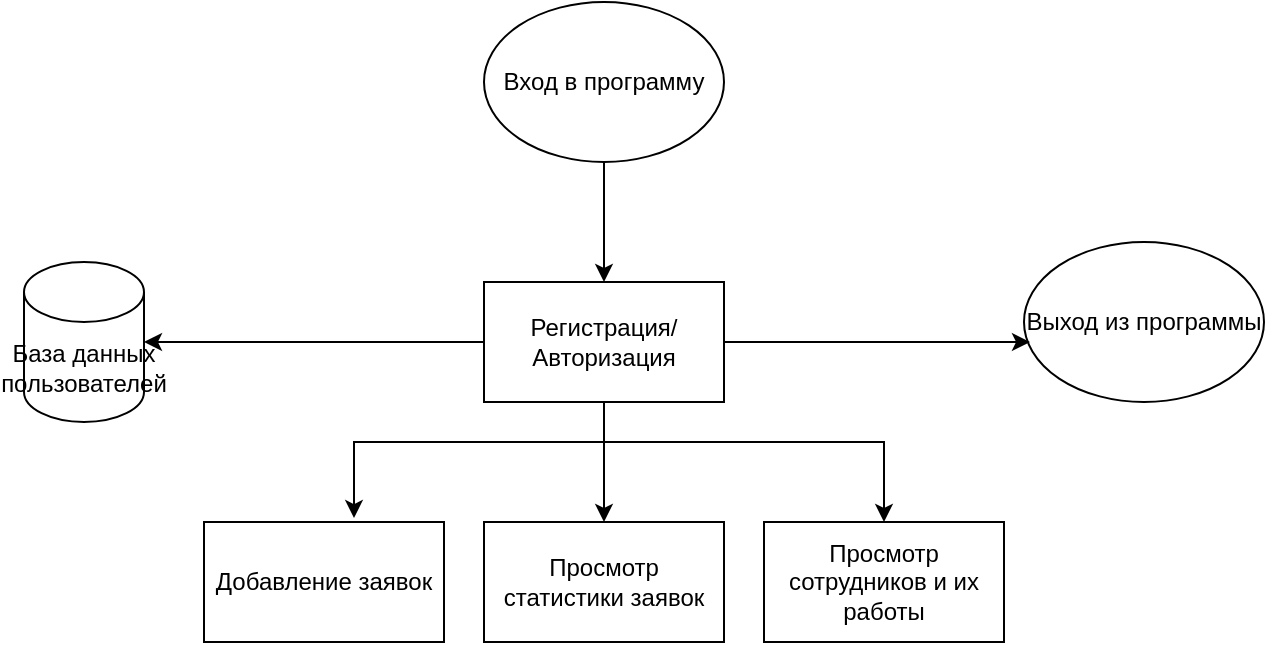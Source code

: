 <mxfile version="23.0.2" type="device">
  <diagram name="Страница — 1" id="7XhAjVh_tK3EnlC3mxLn">
    <mxGraphModel dx="1434" dy="844" grid="1" gridSize="10" guides="1" tooltips="1" connect="1" arrows="1" fold="1" page="1" pageScale="1" pageWidth="827" pageHeight="1169" math="0" shadow="0">
      <root>
        <mxCell id="0" />
        <mxCell id="1" parent="0" />
        <mxCell id="PdVv7ftap0O5QUcL6GIJ-12" style="edgeStyle=orthogonalEdgeStyle;rounded=0;orthogonalLoop=1;jettySize=auto;html=1;" parent="1" source="PdVv7ftap0O5QUcL6GIJ-1" target="PdVv7ftap0O5QUcL6GIJ-3" edge="1">
          <mxGeometry relative="1" as="geometry" />
        </mxCell>
        <mxCell id="PdVv7ftap0O5QUcL6GIJ-1" value="Вход в программу" style="ellipse;whiteSpace=wrap;html=1;" parent="1" vertex="1">
          <mxGeometry x="340" y="70" width="120" height="80" as="geometry" />
        </mxCell>
        <mxCell id="PdVv7ftap0O5QUcL6GIJ-2" value="Выход из программы" style="ellipse;whiteSpace=wrap;html=1;" parent="1" vertex="1">
          <mxGeometry x="610" y="190" width="120" height="80" as="geometry" />
        </mxCell>
        <mxCell id="PdVv7ftap0O5QUcL6GIJ-13" style="edgeStyle=orthogonalEdgeStyle;rounded=0;orthogonalLoop=1;jettySize=auto;html=1;entryX=0.5;entryY=0;entryDx=0;entryDy=0;" parent="1" source="PdVv7ftap0O5QUcL6GIJ-3" target="PdVv7ftap0O5QUcL6GIJ-10" edge="1">
          <mxGeometry relative="1" as="geometry" />
        </mxCell>
        <mxCell id="PdVv7ftap0O5QUcL6GIJ-15" style="edgeStyle=orthogonalEdgeStyle;rounded=0;orthogonalLoop=1;jettySize=auto;html=1;entryX=0.5;entryY=0;entryDx=0;entryDy=0;" parent="1" source="PdVv7ftap0O5QUcL6GIJ-3" target="PdVv7ftap0O5QUcL6GIJ-11" edge="1">
          <mxGeometry relative="1" as="geometry">
            <Array as="points">
              <mxPoint x="400" y="290" />
              <mxPoint x="540" y="290" />
            </Array>
          </mxGeometry>
        </mxCell>
        <mxCell id="PdVv7ftap0O5QUcL6GIJ-3" value="Регистрация/Авторизация" style="rounded=0;whiteSpace=wrap;html=1;" parent="1" vertex="1">
          <mxGeometry x="340" y="210" width="120" height="60" as="geometry" />
        </mxCell>
        <mxCell id="PdVv7ftap0O5QUcL6GIJ-5" value="База данных пользователей" style="shape=cylinder3;whiteSpace=wrap;html=1;boundedLbl=1;backgroundOutline=1;size=15;" parent="1" vertex="1">
          <mxGeometry x="110" y="200" width="60" height="80" as="geometry" />
        </mxCell>
        <mxCell id="PdVv7ftap0O5QUcL6GIJ-8" style="edgeStyle=orthogonalEdgeStyle;rounded=0;orthogonalLoop=1;jettySize=auto;html=1;entryX=1;entryY=0.5;entryDx=0;entryDy=0;entryPerimeter=0;" parent="1" source="PdVv7ftap0O5QUcL6GIJ-3" target="PdVv7ftap0O5QUcL6GIJ-5" edge="1">
          <mxGeometry relative="1" as="geometry" />
        </mxCell>
        <mxCell id="PdVv7ftap0O5QUcL6GIJ-9" value="Добавление заявок" style="rounded=0;whiteSpace=wrap;html=1;" parent="1" vertex="1">
          <mxGeometry x="200" y="330" width="120" height="60" as="geometry" />
        </mxCell>
        <mxCell id="PdVv7ftap0O5QUcL6GIJ-10" value="Просмотр статистики заявок" style="rounded=0;whiteSpace=wrap;html=1;" parent="1" vertex="1">
          <mxGeometry x="340" y="330" width="120" height="60" as="geometry" />
        </mxCell>
        <mxCell id="PdVv7ftap0O5QUcL6GIJ-11" value="Просмотр сотрудников и их работы" style="rounded=0;whiteSpace=wrap;html=1;" parent="1" vertex="1">
          <mxGeometry x="480" y="330" width="120" height="60" as="geometry" />
        </mxCell>
        <mxCell id="PdVv7ftap0O5QUcL6GIJ-14" style="edgeStyle=orthogonalEdgeStyle;rounded=0;orthogonalLoop=1;jettySize=auto;html=1;entryX=0.625;entryY=-0.033;entryDx=0;entryDy=0;entryPerimeter=0;" parent="1" source="PdVv7ftap0O5QUcL6GIJ-3" target="PdVv7ftap0O5QUcL6GIJ-9" edge="1">
          <mxGeometry relative="1" as="geometry">
            <Array as="points">
              <mxPoint x="400" y="290" />
              <mxPoint x="275" y="290" />
            </Array>
          </mxGeometry>
        </mxCell>
        <mxCell id="PdVv7ftap0O5QUcL6GIJ-16" style="edgeStyle=orthogonalEdgeStyle;rounded=0;orthogonalLoop=1;jettySize=auto;html=1;entryX=0.025;entryY=0.625;entryDx=0;entryDy=0;entryPerimeter=0;" parent="1" source="PdVv7ftap0O5QUcL6GIJ-3" target="PdVv7ftap0O5QUcL6GIJ-2" edge="1">
          <mxGeometry relative="1" as="geometry" />
        </mxCell>
      </root>
    </mxGraphModel>
  </diagram>
</mxfile>
